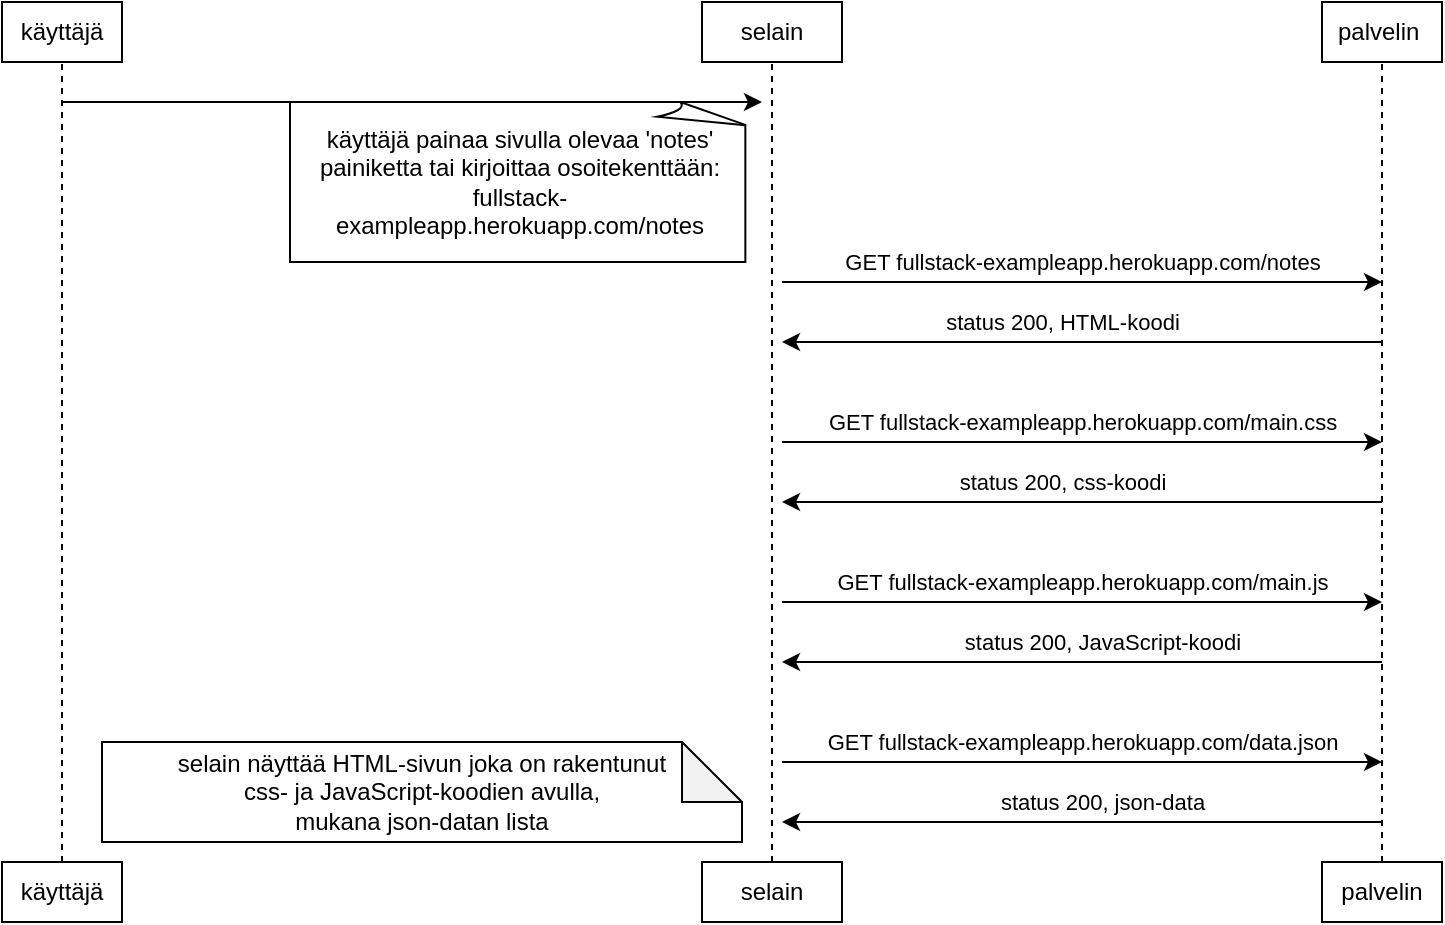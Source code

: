 <mxfile version="16.4.6" type="device" pages="2"><diagram id="Gx0GIUkLP3g2_4IALIKu" name="Page-1"><mxGraphModel dx="987" dy="477" grid="1" gridSize="10" guides="1" tooltips="1" connect="1" arrows="1" fold="1" page="1" pageScale="1" pageWidth="827" pageHeight="1169" math="0" shadow="0"><root><mxCell id="0"/><mxCell id="1" parent="0"/><mxCell id="3pqD92YZTu10utEWss8v-4" value="käyttäjä" style="rounded=0;whiteSpace=wrap;html=1;" vertex="1" parent="1"><mxGeometry x="40" y="200" width="60" height="30" as="geometry"/></mxCell><mxCell id="3pqD92YZTu10utEWss8v-5" value="selain" style="rounded=0;whiteSpace=wrap;html=1;" vertex="1" parent="1"><mxGeometry x="390" y="200" width="70" height="30" as="geometry"/></mxCell><mxCell id="3pqD92YZTu10utEWss8v-6" value="palvelin&amp;nbsp;" style="rounded=0;whiteSpace=wrap;html=1;" vertex="1" parent="1"><mxGeometry x="700" y="200" width="60" height="30" as="geometry"/></mxCell><mxCell id="3pqD92YZTu10utEWss8v-7" value="käyttäjä" style="rounded=0;whiteSpace=wrap;html=1;" vertex="1" parent="1"><mxGeometry x="40" y="630" width="60" height="30" as="geometry"/></mxCell><mxCell id="3pqD92YZTu10utEWss8v-8" value="selain" style="rounded=0;whiteSpace=wrap;html=1;" vertex="1" parent="1"><mxGeometry x="390" y="630" width="70" height="30" as="geometry"/></mxCell><mxCell id="3pqD92YZTu10utEWss8v-9" value="palvelin" style="rounded=0;whiteSpace=wrap;html=1;" vertex="1" parent="1"><mxGeometry x="700" y="630" width="60" height="30" as="geometry"/></mxCell><mxCell id="3pqD92YZTu10utEWss8v-10" value="" style="endArrow=none;dashed=1;html=1;rounded=0;entryX=0.5;entryY=1;entryDx=0;entryDy=0;exitX=0.5;exitY=0;exitDx=0;exitDy=0;" edge="1" parent="1" source="3pqD92YZTu10utEWss8v-7" target="3pqD92YZTu10utEWss8v-4"><mxGeometry width="50" height="50" relative="1" as="geometry"><mxPoint x="70" y="600" as="sourcePoint"/><mxPoint x="310" y="400" as="targetPoint"/></mxGeometry></mxCell><mxCell id="3pqD92YZTu10utEWss8v-11" value="" style="endArrow=none;dashed=1;html=1;rounded=0;entryX=0.5;entryY=1;entryDx=0;entryDy=0;exitX=0.5;exitY=0;exitDx=0;exitDy=0;" edge="1" parent="1" source="3pqD92YZTu10utEWss8v-8" target="3pqD92YZTu10utEWss8v-5"><mxGeometry width="50" height="50" relative="1" as="geometry"><mxPoint x="260" y="450" as="sourcePoint"/><mxPoint x="310" y="400" as="targetPoint"/></mxGeometry></mxCell><mxCell id="3pqD92YZTu10utEWss8v-12" value="" style="endArrow=none;dashed=1;html=1;rounded=0;entryX=0.5;entryY=1;entryDx=0;entryDy=0;exitX=0.5;exitY=0;exitDx=0;exitDy=0;" edge="1" parent="1" source="3pqD92YZTu10utEWss8v-9" target="3pqD92YZTu10utEWss8v-6"><mxGeometry width="50" height="50" relative="1" as="geometry"><mxPoint x="531" y="600" as="sourcePoint"/><mxPoint x="310" y="400" as="targetPoint"/></mxGeometry></mxCell><mxCell id="3pqD92YZTu10utEWss8v-13" value="" style="endArrow=classic;html=1;rounded=0;" edge="1" parent="1"><mxGeometry width="50" height="50" relative="1" as="geometry"><mxPoint x="70" y="250" as="sourcePoint"/><mxPoint x="420" y="250" as="targetPoint"/></mxGeometry></mxCell><mxCell id="3pqD92YZTu10utEWss8v-15" value="GET fullstack-exampleapp.herokuapp.com/notes" style="endArrow=classic;html=1;rounded=0;" edge="1" parent="1"><mxGeometry y="10" width="50" height="50" relative="1" as="geometry"><mxPoint x="430" y="340" as="sourcePoint"/><mxPoint x="730" y="340" as="targetPoint"/><mxPoint as="offset"/></mxGeometry></mxCell><mxCell id="3pqD92YZTu10utEWss8v-16" value="status 200, HTML-koodi" style="endArrow=classic;html=1;rounded=0;" edge="1" parent="1"><mxGeometry x="0.067" y="-10" width="50" height="50" relative="1" as="geometry"><mxPoint x="730" y="370" as="sourcePoint"/><mxPoint x="430" y="370" as="targetPoint"/><mxPoint as="offset"/></mxGeometry></mxCell><mxCell id="3pqD92YZTu10utEWss8v-17" value="käyttäjä painaa sivulla olevaa 'notes' painiketta tai kirjoittaa osoitekenttään: fullstack-exampleapp.herokuapp.com/notes" style="whiteSpace=wrap;html=1;shape=mxgraph.basic.document" vertex="1" parent="1"><mxGeometry x="184" y="250" width="230" height="80" as="geometry"/></mxCell><mxCell id="3pqD92YZTu10utEWss8v-19" value="GET fullstack-exampleapp.herokuapp.com/main.css" style="endArrow=classic;html=1;rounded=0;" edge="1" parent="1"><mxGeometry y="10" width="50" height="50" relative="1" as="geometry"><mxPoint x="430" y="420" as="sourcePoint"/><mxPoint x="730" y="420" as="targetPoint"/><mxPoint as="offset"/></mxGeometry></mxCell><mxCell id="3pqD92YZTu10utEWss8v-20" value="status 200, css-koodi" style="endArrow=classic;html=1;rounded=0;" edge="1" parent="1"><mxGeometry x="0.067" y="-10" width="50" height="50" relative="1" as="geometry"><mxPoint x="730" y="450" as="sourcePoint"/><mxPoint x="430" y="450" as="targetPoint"/><mxPoint as="offset"/></mxGeometry></mxCell><mxCell id="3pqD92YZTu10utEWss8v-21" value="GET fullstack-exampleapp.herokuapp.com/main.js" style="endArrow=classic;html=1;rounded=0;" edge="1" parent="1"><mxGeometry y="10" width="50" height="50" relative="1" as="geometry"><mxPoint x="430" y="500" as="sourcePoint"/><mxPoint x="730" y="500" as="targetPoint"/><mxPoint as="offset"/></mxGeometry></mxCell><mxCell id="3pqD92YZTu10utEWss8v-22" value="status 200, JavaScript-koodi" style="endArrow=classic;html=1;rounded=0;" edge="1" parent="1"><mxGeometry x="-0.067" y="-10" width="50" height="50" relative="1" as="geometry"><mxPoint x="730" y="530" as="sourcePoint"/><mxPoint x="430" y="530" as="targetPoint"/><mxPoint as="offset"/></mxGeometry></mxCell><mxCell id="3pqD92YZTu10utEWss8v-23" value="GET fullstack-exampleapp.herokuapp.com/data.json" style="endArrow=classic;html=1;rounded=0;" edge="1" parent="1"><mxGeometry y="10" width="50" height="50" relative="1" as="geometry"><mxPoint x="430" y="580" as="sourcePoint"/><mxPoint x="730" y="580" as="targetPoint"/><mxPoint as="offset"/></mxGeometry></mxCell><mxCell id="3pqD92YZTu10utEWss8v-24" value="status 200, json-data" style="endArrow=classic;html=1;rounded=0;" edge="1" parent="1"><mxGeometry x="-0.067" y="-10" width="50" height="50" relative="1" as="geometry"><mxPoint x="730" y="610" as="sourcePoint"/><mxPoint x="430" y="610" as="targetPoint"/><mxPoint as="offset"/><Array as="points"><mxPoint x="580" y="610"/></Array></mxGeometry></mxCell><mxCell id="3pqD92YZTu10utEWss8v-25" value="selain näyttää HTML-sivun joka on rakentunut &lt;br&gt;css- ja JavaScript-koodien avulla, &lt;br&gt;mukana json-datan lista" style="shape=note;whiteSpace=wrap;html=1;backgroundOutline=1;darkOpacity=0.05;" vertex="1" parent="1"><mxGeometry x="90" y="570" width="320" height="50" as="geometry"/></mxCell></root></mxGraphModel></diagram><diagram id="-xrQGinS7ZBsJpqDhA86" name="Page-2"><mxGraphModel dx="684" dy="534" grid="1" gridSize="10" guides="1" tooltips="1" connect="1" arrows="1" fold="1" page="1" pageScale="1" pageWidth="827" pageHeight="1169" math="0" shadow="0"><root><mxCell id="LnDlNe30TWG1Fibl04cI-0"/><mxCell id="LnDlNe30TWG1Fibl04cI-1" parent="LnDlNe30TWG1Fibl04cI-0"/></root></mxGraphModel></diagram></mxfile>